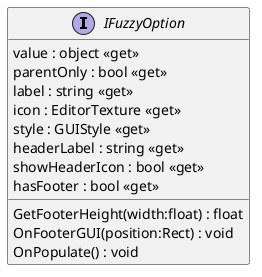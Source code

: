 @startuml
interface IFuzzyOption {
    value : object <<get>>
    parentOnly : bool <<get>>
    label : string <<get>>
    icon : EditorTexture <<get>>
    style : GUIStyle <<get>>
    headerLabel : string <<get>>
    showHeaderIcon : bool <<get>>
    hasFooter : bool <<get>>
    GetFooterHeight(width:float) : float
    OnFooterGUI(position:Rect) : void
    OnPopulate() : void
}
@enduml
